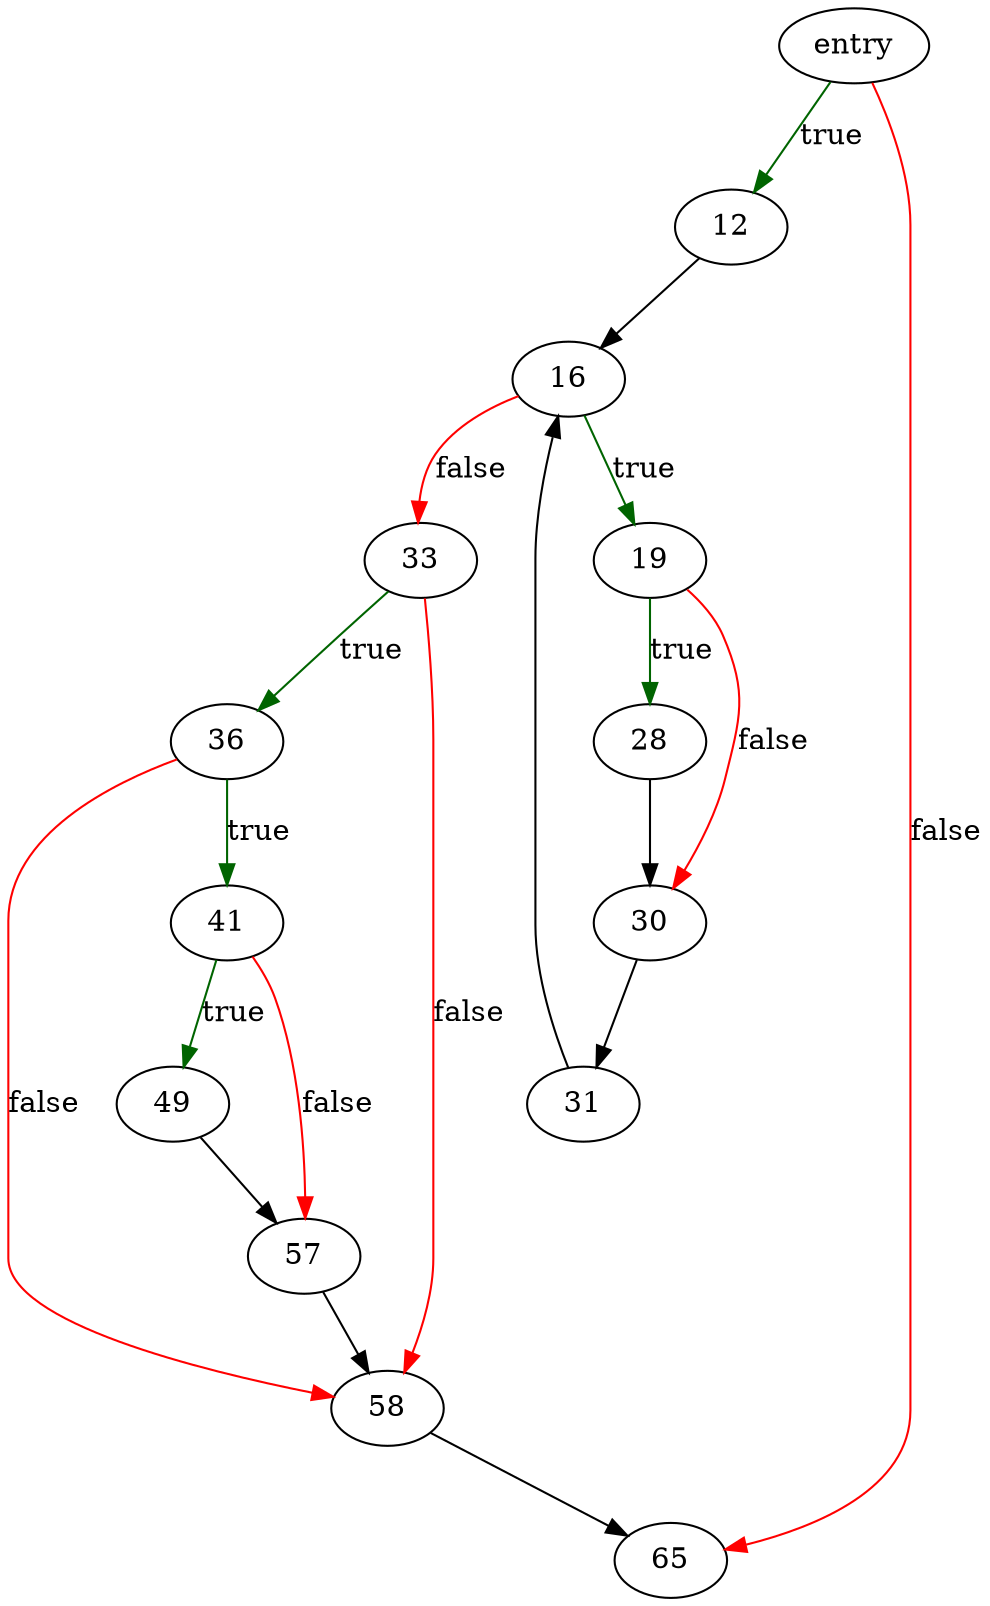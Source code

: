 digraph "sqlite3PcacheTruncate" {
	// Node definitions.
	2 [label=entry];
	12;
	16;
	19;
	28;
	30;
	31;
	33;
	36;
	41;
	49;
	57;
	58;
	65;

	// Edge definitions.
	2 -> 12 [
		color=darkgreen
		label=true
	];
	2 -> 65 [
		color=red
		label=false
	];
	12 -> 16;
	16 -> 19 [
		color=darkgreen
		label=true
	];
	16 -> 33 [
		color=red
		label=false
	];
	19 -> 28 [
		color=darkgreen
		label=true
	];
	19 -> 30 [
		color=red
		label=false
	];
	28 -> 30;
	30 -> 31;
	31 -> 16;
	33 -> 36 [
		color=darkgreen
		label=true
	];
	33 -> 58 [
		color=red
		label=false
	];
	36 -> 41 [
		color=darkgreen
		label=true
	];
	36 -> 58 [
		color=red
		label=false
	];
	41 -> 49 [
		color=darkgreen
		label=true
	];
	41 -> 57 [
		color=red
		label=false
	];
	49 -> 57;
	57 -> 58;
	58 -> 65;
}
